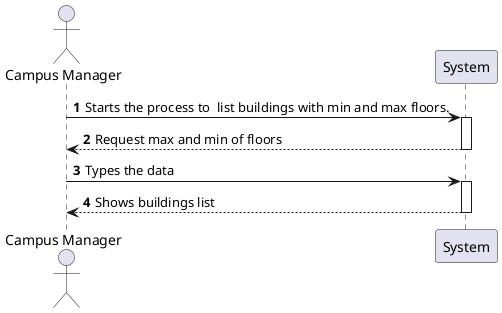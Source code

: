 @startuml

autonumber
actor "Campus Manager" as CM

CM -> System: Starts the process to  list buildings with min and max floors.
activate System
System --> CM: Request max and min of floors
deactivate System
CM -> System: Types the data
activate System
CM <-- System: Shows buildings list
deactivate System

@enduml
